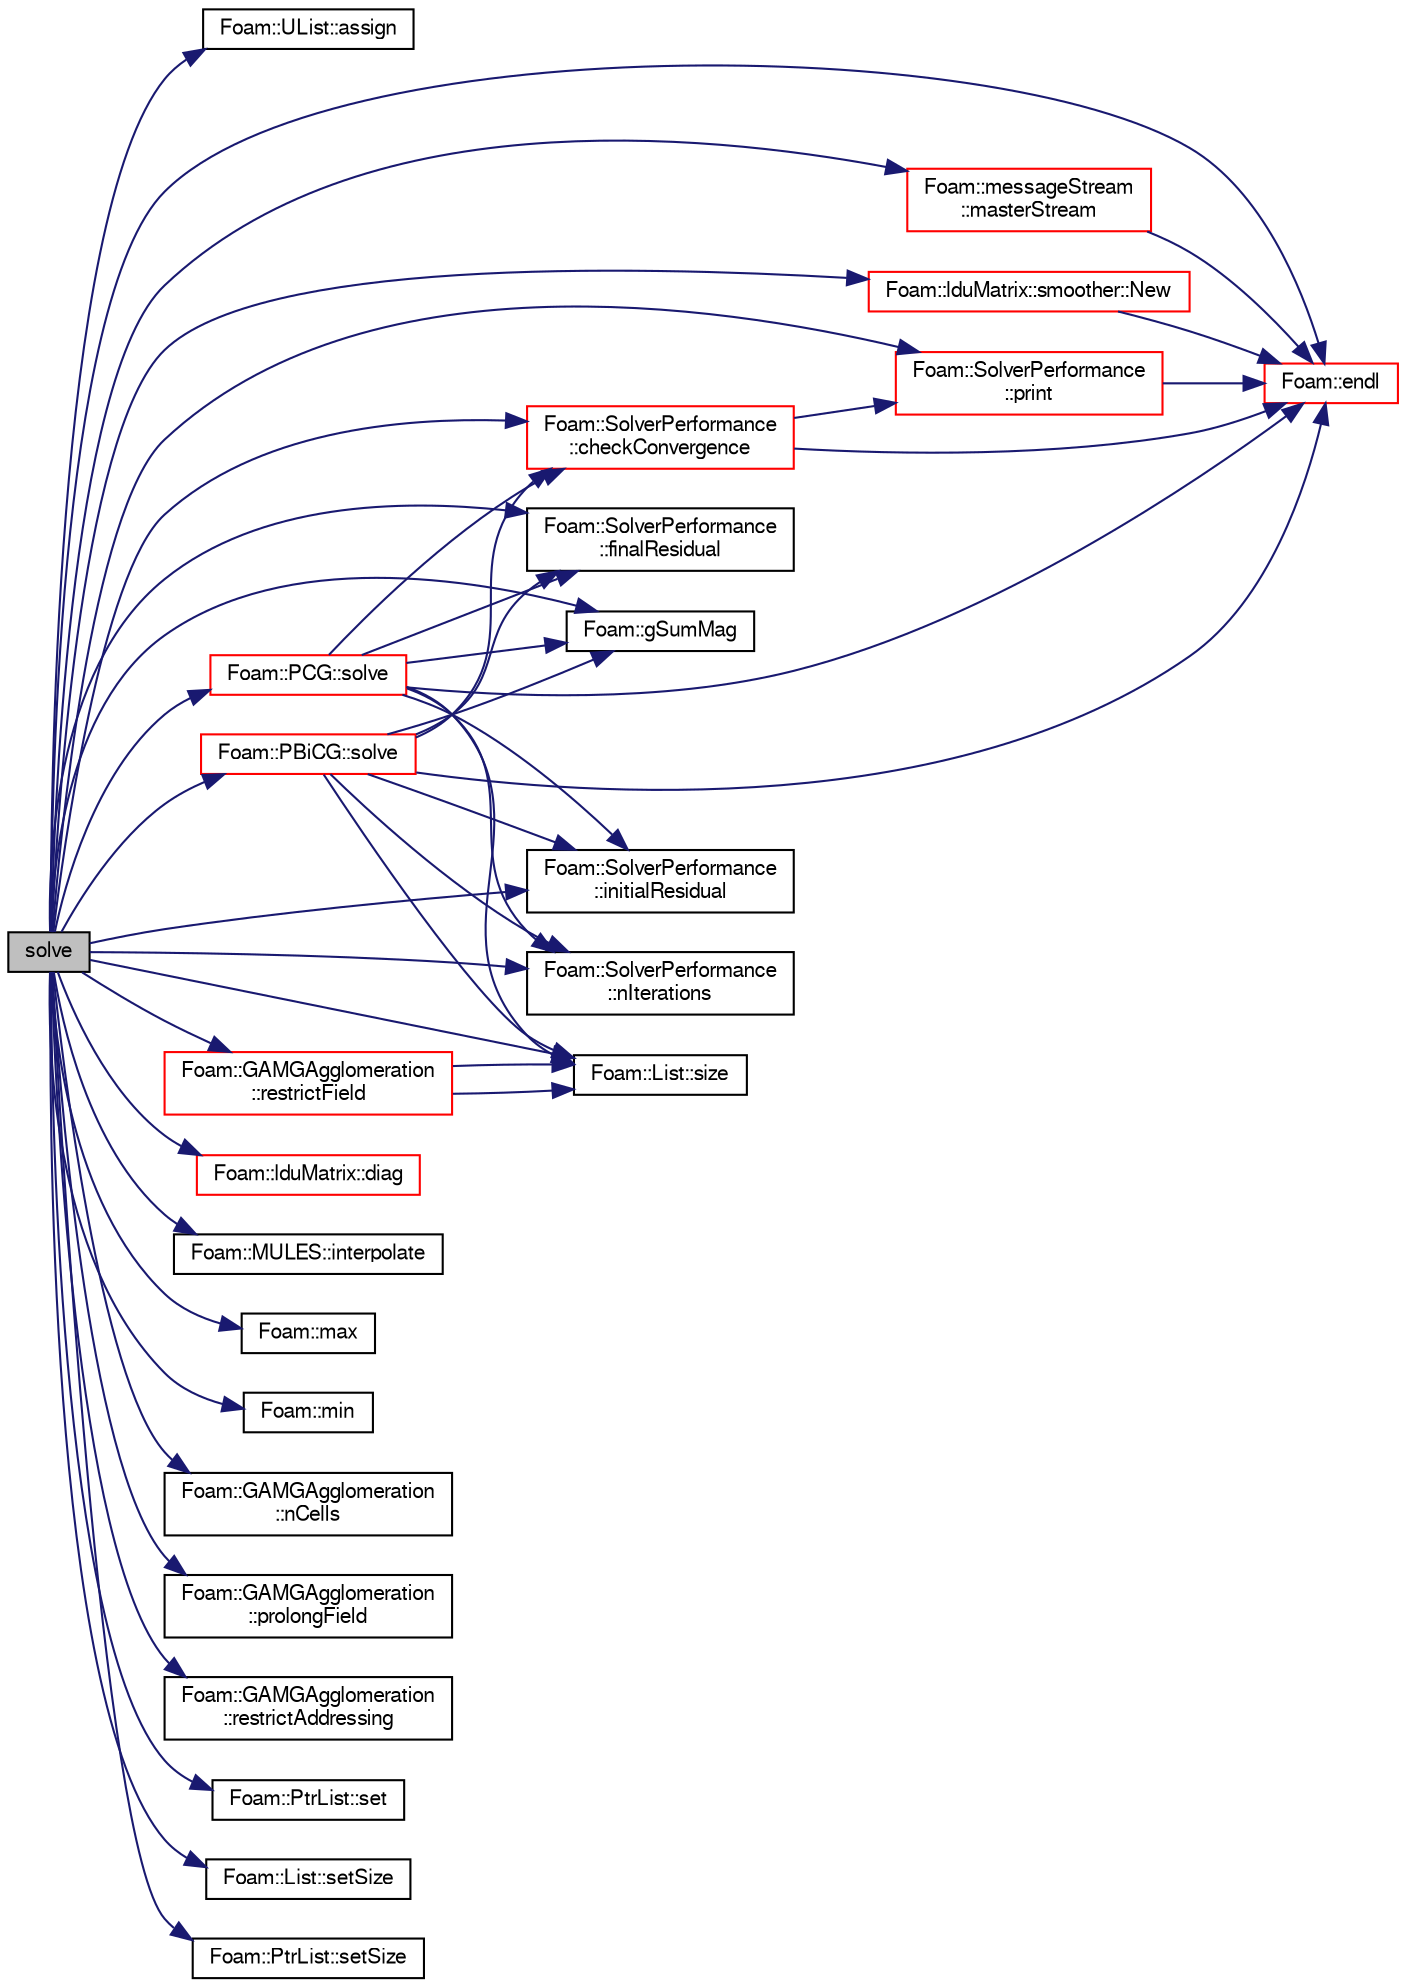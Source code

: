 digraph "solve"
{
  bgcolor="transparent";
  edge [fontname="FreeSans",fontsize="10",labelfontname="FreeSans",labelfontsize="10"];
  node [fontname="FreeSans",fontsize="10",shape=record];
  rankdir="LR";
  Node72 [label="solve",height=0.2,width=0.4,color="black", fillcolor="grey75", style="filled", fontcolor="black"];
  Node72 -> Node73 [color="midnightblue",fontsize="10",style="solid",fontname="FreeSans"];
  Node73 [label="Foam::UList::assign",height=0.2,width=0.4,color="black",URL="$a25698.html#aeee0315401c302b33de0e07cb627ebd3",tooltip="Assign elements to those from UList. "];
  Node72 -> Node74 [color="midnightblue",fontsize="10",style="solid",fontname="FreeSans"];
  Node74 [label="Foam::SolverPerformance\l::checkConvergence",height=0.2,width=0.4,color="red",URL="$a26810.html#ab5771e4f4a15c47b3c719a33255be433",tooltip="Check, store and return convergence. "];
  Node74 -> Node75 [color="midnightblue",fontsize="10",style="solid",fontname="FreeSans"];
  Node75 [label="Foam::endl",height=0.2,width=0.4,color="red",URL="$a21124.html#a2db8fe02a0d3909e9351bb4275b23ce4",tooltip="Add newline and flush stream. "];
  Node74 -> Node78 [color="midnightblue",fontsize="10",style="solid",fontname="FreeSans"];
  Node78 [label="Foam::SolverPerformance\l::print",height=0.2,width=0.4,color="red",URL="$a26810.html#a68926051a5d92c255b3604bcccded648",tooltip="Print summary of solver performance to the given stream. "];
  Node78 -> Node75 [color="midnightblue",fontsize="10",style="solid",fontname="FreeSans"];
  Node72 -> Node81 [color="midnightblue",fontsize="10",style="solid",fontname="FreeSans"];
  Node81 [label="Foam::lduMatrix::diag",height=0.2,width=0.4,color="red",URL="$a26882.html#a9140aaa9630c2cba2fe28369a649f2f0"];
  Node72 -> Node75 [color="midnightblue",fontsize="10",style="solid",fontname="FreeSans"];
  Node72 -> Node84 [color="midnightblue",fontsize="10",style="solid",fontname="FreeSans"];
  Node84 [label="Foam::SolverPerformance\l::finalResidual",height=0.2,width=0.4,color="black",URL="$a26810.html#aac1f6730c95125fda417066ca5fdb1b6",tooltip="Return final residual. "];
  Node72 -> Node85 [color="midnightblue",fontsize="10",style="solid",fontname="FreeSans"];
  Node85 [label="Foam::gSumMag",height=0.2,width=0.4,color="black",URL="$a21124.html#a26d80c1ea4d10f541c7c35259d0671df"];
  Node72 -> Node86 [color="midnightblue",fontsize="10",style="solid",fontname="FreeSans"];
  Node86 [label="Foam::SolverPerformance\l::initialResidual",height=0.2,width=0.4,color="black",URL="$a26810.html#aa934099b8c3787257b11a24bbfc10042",tooltip="Return initial residual. "];
  Node72 -> Node87 [color="midnightblue",fontsize="10",style="solid",fontname="FreeSans"];
  Node87 [label="Foam::MULES::interpolate",height=0.2,width=0.4,color="black",URL="$a21136.html#a4d62f21551985d814104861e7c1d9b4f"];
  Node72 -> Node88 [color="midnightblue",fontsize="10",style="solid",fontname="FreeSans"];
  Node88 [label="Foam::messageStream\l::masterStream",height=0.2,width=0.4,color="red",URL="$a26098.html#a0edcebd1d86ac65765e16f155d17b351",tooltip="Convert to OSstream. "];
  Node88 -> Node75 [color="midnightblue",fontsize="10",style="solid",fontname="FreeSans"];
  Node72 -> Node93 [color="midnightblue",fontsize="10",style="solid",fontname="FreeSans"];
  Node93 [label="Foam::max",height=0.2,width=0.4,color="black",URL="$a21124.html#ac993e906cf2774ae77e666bc24e81733"];
  Node72 -> Node94 [color="midnightblue",fontsize="10",style="solid",fontname="FreeSans"];
  Node94 [label="Foam::min",height=0.2,width=0.4,color="black",URL="$a21124.html#a253e112ad2d56d96230ff39ea7f442dc"];
  Node72 -> Node95 [color="midnightblue",fontsize="10",style="solid",fontname="FreeSans"];
  Node95 [label="Foam::GAMGAgglomeration\l::nCells",height=0.2,width=0.4,color="black",URL="$a26970.html#aeef30e9e28b3d9f82d56871d44e71476",tooltip="Return number of coarse cells (before processor agglomeration) "];
  Node72 -> Node96 [color="midnightblue",fontsize="10",style="solid",fontname="FreeSans"];
  Node96 [label="Foam::lduMatrix::smoother::New",height=0.2,width=0.4,color="red",URL="$a26890.html#a8d5691dd7f25aa4a7f95ac1e786df099",tooltip="Return a new smoother. "];
  Node96 -> Node75 [color="midnightblue",fontsize="10",style="solid",fontname="FreeSans"];
  Node72 -> Node426 [color="midnightblue",fontsize="10",style="solid",fontname="FreeSans"];
  Node426 [label="Foam::SolverPerformance\l::nIterations",height=0.2,width=0.4,color="black",URL="$a26810.html#aebdd923017ce4b390cac177fb99671fe",tooltip="Return number of iterations. "];
  Node72 -> Node78 [color="midnightblue",fontsize="10",style="solid",fontname="FreeSans"];
  Node72 -> Node427 [color="midnightblue",fontsize="10",style="solid",fontname="FreeSans"];
  Node427 [label="Foam::GAMGAgglomeration\l::prolongField",height=0.2,width=0.4,color="black",URL="$a26970.html#a4181c6aa45d354741ae975dcab72e39b",tooltip="Prolong (interpolate by injection) cell field. "];
  Node72 -> Node428 [color="midnightblue",fontsize="10",style="solid",fontname="FreeSans"];
  Node428 [label="Foam::GAMGAgglomeration\l::restrictAddressing",height=0.2,width=0.4,color="black",URL="$a26970.html#ad5c0cc61c243ef2d9ad27e8895f71cf8",tooltip="Return cell restrict addressing of given level. "];
  Node72 -> Node429 [color="midnightblue",fontsize="10",style="solid",fontname="FreeSans"];
  Node429 [label="Foam::GAMGAgglomeration\l::restrictField",height=0.2,width=0.4,color="red",URL="$a26970.html#a1859b2a6efbf2701dff3bcbf0b5d2a55",tooltip="Restrict (integrate by summation) cell field. "];
  Node429 -> Node192 [color="midnightblue",fontsize="10",style="solid",fontname="FreeSans"];
  Node192 [label="Foam::List::size",height=0.2,width=0.4,color="black",URL="$a25694.html#a8a5f6fa29bd4b500caf186f60245b384",tooltip="Override size to be inconsistent with allocated storage. "];
  Node429 -> Node192 [color="midnightblue",fontsize="10",style="solid",fontname="FreeSans"];
  Node72 -> Node357 [color="midnightblue",fontsize="10",style="solid",fontname="FreeSans"];
  Node357 [label="Foam::PtrList::set",height=0.2,width=0.4,color="black",URL="$a25914.html#a2d4fe99e7a41d6359b3c1946995622a0",tooltip="Is element set. "];
  Node72 -> Node191 [color="midnightblue",fontsize="10",style="solid",fontname="FreeSans"];
  Node191 [label="Foam::List::setSize",height=0.2,width=0.4,color="black",URL="$a25694.html#aedb985ffeaf1bdbfeccc2a8730405703",tooltip="Reset size of List. "];
  Node72 -> Node254 [color="midnightblue",fontsize="10",style="solid",fontname="FreeSans"];
  Node254 [label="Foam::PtrList::setSize",height=0.2,width=0.4,color="black",URL="$a25914.html#aedb985ffeaf1bdbfeccc2a8730405703",tooltip="Reset size of PtrList. If extending the PtrList, new entries are. "];
  Node72 -> Node192 [color="midnightblue",fontsize="10",style="solid",fontname="FreeSans"];
  Node72 -> Node431 [color="midnightblue",fontsize="10",style="solid",fontname="FreeSans"];
  Node431 [label="Foam::PCG::solve",height=0.2,width=0.4,color="red",URL="$a27046.html#ad38597d099f9905e3f399b01af791bcb",tooltip="Solve the matrix with this solver. "];
  Node431 -> Node192 [color="midnightblue",fontsize="10",style="solid",fontname="FreeSans"];
  Node431 -> Node75 [color="midnightblue",fontsize="10",style="solid",fontname="FreeSans"];
  Node431 -> Node86 [color="midnightblue",fontsize="10",style="solid",fontname="FreeSans"];
  Node431 -> Node85 [color="midnightblue",fontsize="10",style="solid",fontname="FreeSans"];
  Node431 -> Node84 [color="midnightblue",fontsize="10",style="solid",fontname="FreeSans"];
  Node431 -> Node74 [color="midnightblue",fontsize="10",style="solid",fontname="FreeSans"];
  Node431 -> Node426 [color="midnightblue",fontsize="10",style="solid",fontname="FreeSans"];
  Node72 -> Node447 [color="midnightblue",fontsize="10",style="solid",fontname="FreeSans"];
  Node447 [label="Foam::PBiCG::solve",height=0.2,width=0.4,color="red",URL="$a27042.html#ad38597d099f9905e3f399b01af791bcb",tooltip="Solve the matrix with this solver. "];
  Node447 -> Node192 [color="midnightblue",fontsize="10",style="solid",fontname="FreeSans"];
  Node447 -> Node75 [color="midnightblue",fontsize="10",style="solid",fontname="FreeSans"];
  Node447 -> Node86 [color="midnightblue",fontsize="10",style="solid",fontname="FreeSans"];
  Node447 -> Node85 [color="midnightblue",fontsize="10",style="solid",fontname="FreeSans"];
  Node447 -> Node84 [color="midnightblue",fontsize="10",style="solid",fontname="FreeSans"];
  Node447 -> Node74 [color="midnightblue",fontsize="10",style="solid",fontname="FreeSans"];
  Node447 -> Node426 [color="midnightblue",fontsize="10",style="solid",fontname="FreeSans"];
}
